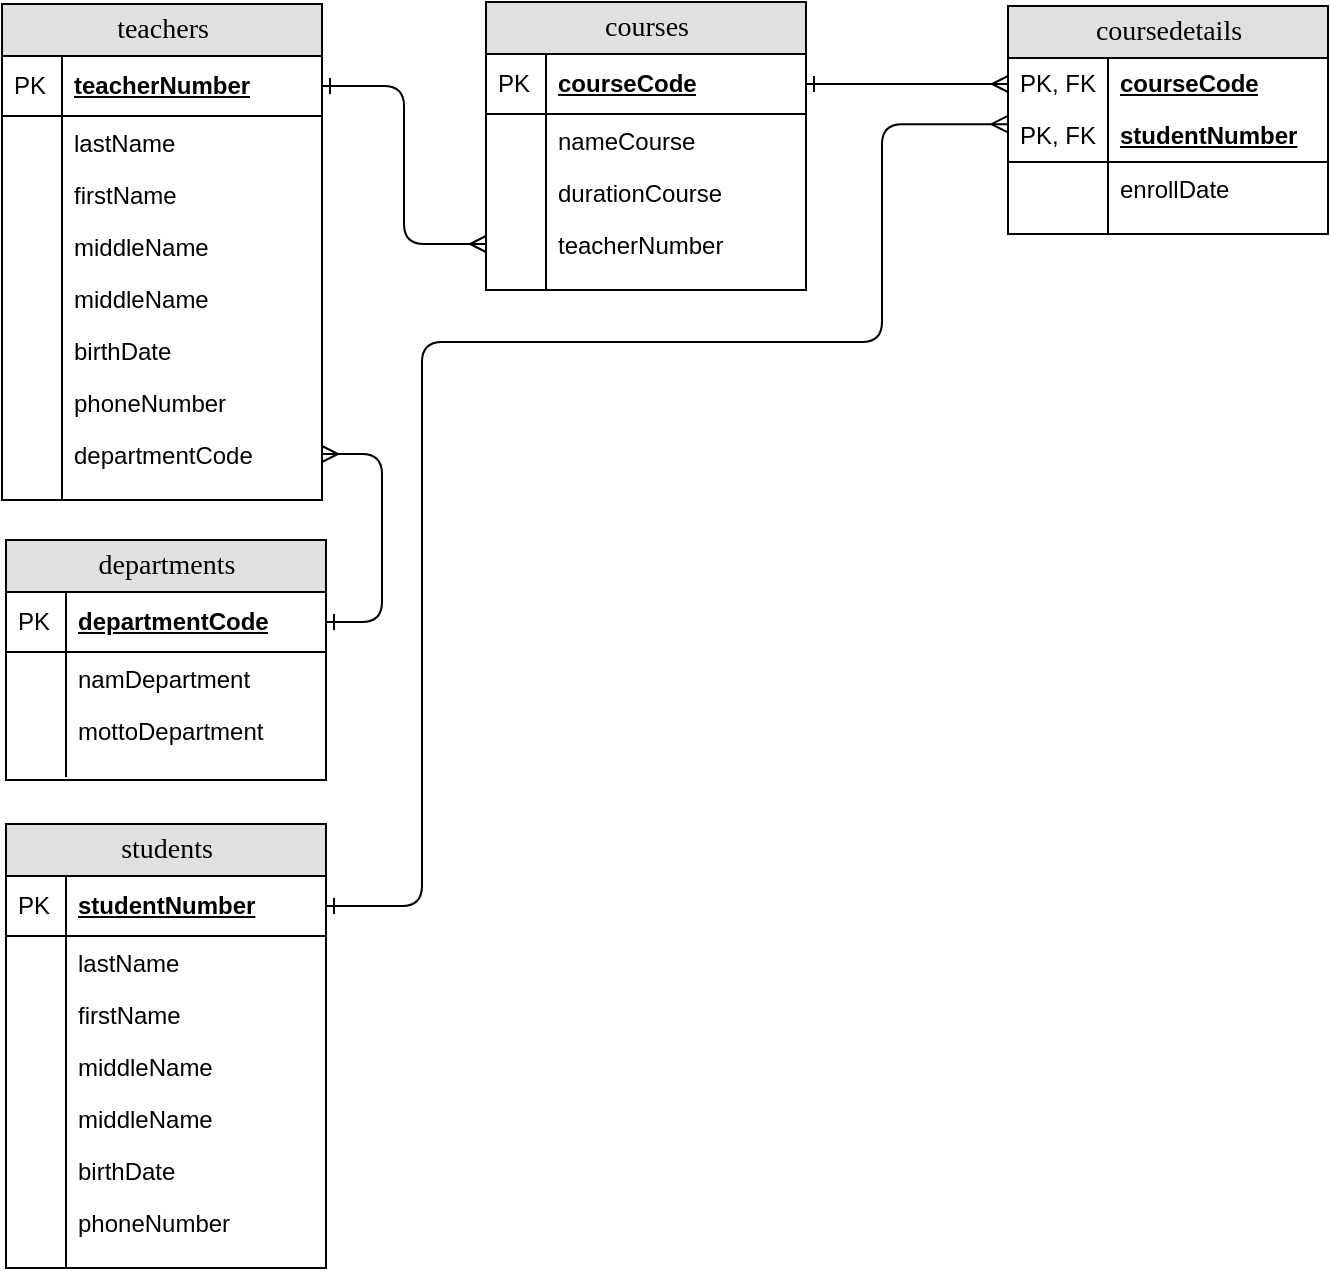 <mxfile version="22.1.4" type="github" pages="3">
  <diagram name="Page-1" id="e56a1550-8fbb-45ad-956c-1786394a9013">
    <mxGraphModel dx="1323" dy="733" grid="1" gridSize="10" guides="1" tooltips="1" connect="1" arrows="1" fold="1" page="1" pageScale="1" pageWidth="1100" pageHeight="850" background="none" math="0" shadow="0">
      <root>
        <mxCell id="0" />
        <mxCell id="1" parent="0" />
        <mxCell id="VHndZH-fkK7y-1ecdbKK-91" value="departments" style="swimlane;html=1;fontStyle=0;childLayout=stackLayout;horizontal=1;startSize=26;fillColor=#e0e0e0;horizontalStack=0;resizeParent=1;resizeLast=0;collapsible=1;marginBottom=0;swimlaneFillColor=#ffffff;align=center;rounded=0;shadow=0;comic=0;labelBackgroundColor=none;strokeWidth=1;fontFamily=Verdana;fontSize=14;swimlaneLine=1;" vertex="1" parent="1">
          <mxGeometry x="42" y="299" width="160" height="120" as="geometry" />
        </mxCell>
        <mxCell id="VHndZH-fkK7y-1ecdbKK-92" value="departmentCode" style="shape=partialRectangle;top=0;left=0;right=0;bottom=1;html=1;align=left;verticalAlign=middle;fillColor=none;spacingLeft=34;spacingRight=4;whiteSpace=wrap;overflow=hidden;rotatable=0;points=[[0,0.5],[1,0.5]];portConstraint=eastwest;dropTarget=0;fontStyle=5;" vertex="1" parent="VHndZH-fkK7y-1ecdbKK-91">
          <mxGeometry y="26" width="160" height="30" as="geometry" />
        </mxCell>
        <mxCell id="VHndZH-fkK7y-1ecdbKK-93" value="PK" style="shape=partialRectangle;top=0;left=0;bottom=0;html=1;fillColor=none;align=left;verticalAlign=middle;spacingLeft=4;spacingRight=4;whiteSpace=wrap;overflow=hidden;rotatable=0;points=[];portConstraint=eastwest;part=1;" vertex="1" connectable="0" parent="VHndZH-fkK7y-1ecdbKK-92">
          <mxGeometry width="30" height="30" as="geometry" />
        </mxCell>
        <mxCell id="VHndZH-fkK7y-1ecdbKK-94" value="namDepartment" style="shape=partialRectangle;top=0;left=0;right=0;bottom=0;html=1;align=left;verticalAlign=top;fillColor=none;spacingLeft=34;spacingRight=4;whiteSpace=wrap;overflow=hidden;rotatable=0;points=[[0,0.5],[1,0.5]];portConstraint=eastwest;dropTarget=0;" vertex="1" parent="VHndZH-fkK7y-1ecdbKK-91">
          <mxGeometry y="56" width="160" height="26" as="geometry" />
        </mxCell>
        <mxCell id="VHndZH-fkK7y-1ecdbKK-95" value="" style="shape=partialRectangle;top=0;left=0;bottom=0;html=1;fillColor=none;align=left;verticalAlign=top;spacingLeft=4;spacingRight=4;whiteSpace=wrap;overflow=hidden;rotatable=0;points=[];portConstraint=eastwest;part=1;" vertex="1" connectable="0" parent="VHndZH-fkK7y-1ecdbKK-94">
          <mxGeometry width="30" height="26" as="geometry" />
        </mxCell>
        <mxCell id="VHndZH-fkK7y-1ecdbKK-96" value="mottoDepartment" style="shape=partialRectangle;top=0;left=0;right=0;bottom=0;html=1;align=left;verticalAlign=top;fillColor=none;spacingLeft=34;spacingRight=4;whiteSpace=wrap;overflow=hidden;rotatable=0;points=[[0,0.5],[1,0.5]];portConstraint=eastwest;dropTarget=0;" vertex="1" parent="VHndZH-fkK7y-1ecdbKK-91">
          <mxGeometry y="82" width="160" height="26" as="geometry" />
        </mxCell>
        <mxCell id="VHndZH-fkK7y-1ecdbKK-97" value="" style="shape=partialRectangle;top=0;left=0;bottom=0;html=1;fillColor=none;align=left;verticalAlign=top;spacingLeft=4;spacingRight=4;whiteSpace=wrap;overflow=hidden;rotatable=0;points=[];portConstraint=eastwest;part=1;" vertex="1" connectable="0" parent="VHndZH-fkK7y-1ecdbKK-96">
          <mxGeometry width="30" height="26" as="geometry" />
        </mxCell>
        <mxCell id="VHndZH-fkK7y-1ecdbKK-98" value="" style="shape=partialRectangle;top=0;left=0;right=0;bottom=0;html=1;align=left;verticalAlign=top;fillColor=none;spacingLeft=34;spacingRight=4;whiteSpace=wrap;overflow=hidden;rotatable=0;points=[[0,0.5],[1,0.5]];portConstraint=eastwest;dropTarget=0;" vertex="1" parent="VHndZH-fkK7y-1ecdbKK-91">
          <mxGeometry y="108" width="160" height="10" as="geometry" />
        </mxCell>
        <mxCell id="VHndZH-fkK7y-1ecdbKK-99" value="" style="shape=partialRectangle;top=0;left=0;bottom=0;html=1;fillColor=none;align=left;verticalAlign=top;spacingLeft=4;spacingRight=4;whiteSpace=wrap;overflow=hidden;rotatable=0;points=[];portConstraint=eastwest;part=1;" vertex="1" connectable="0" parent="VHndZH-fkK7y-1ecdbKK-98">
          <mxGeometry width="30" height="10" as="geometry" />
        </mxCell>
        <mxCell id="VHndZH-fkK7y-1ecdbKK-100" value="teachers" style="swimlane;html=1;fontStyle=0;childLayout=stackLayout;horizontal=1;startSize=26;fillColor=#e0e0e0;horizontalStack=0;resizeParent=1;resizeLast=0;collapsible=1;marginBottom=0;swimlaneFillColor=#ffffff;align=center;rounded=0;shadow=0;comic=0;labelBackgroundColor=none;strokeWidth=1;fontFamily=Verdana;fontSize=14;swimlaneLine=1;" vertex="1" parent="1">
          <mxGeometry x="40" y="31" width="160" height="248" as="geometry" />
        </mxCell>
        <mxCell id="VHndZH-fkK7y-1ecdbKK-101" value="teacherNumber" style="shape=partialRectangle;top=0;left=0;right=0;bottom=1;html=1;align=left;verticalAlign=middle;fillColor=none;spacingLeft=34;spacingRight=4;whiteSpace=wrap;overflow=hidden;rotatable=0;points=[[0,0.5],[1,0.5]];portConstraint=eastwest;dropTarget=0;fontStyle=5;" vertex="1" parent="VHndZH-fkK7y-1ecdbKK-100">
          <mxGeometry y="26" width="160" height="30" as="geometry" />
        </mxCell>
        <mxCell id="VHndZH-fkK7y-1ecdbKK-102" value="PK" style="shape=partialRectangle;top=0;left=0;bottom=0;html=1;fillColor=none;align=left;verticalAlign=middle;spacingLeft=4;spacingRight=4;whiteSpace=wrap;overflow=hidden;rotatable=0;points=[];portConstraint=eastwest;part=1;" vertex="1" connectable="0" parent="VHndZH-fkK7y-1ecdbKK-101">
          <mxGeometry width="30" height="30" as="geometry" />
        </mxCell>
        <mxCell id="VHndZH-fkK7y-1ecdbKK-103" value="lastName" style="shape=partialRectangle;top=0;left=0;right=0;bottom=0;html=1;align=left;verticalAlign=top;fillColor=none;spacingLeft=34;spacingRight=4;whiteSpace=wrap;overflow=hidden;rotatable=0;points=[[0,0.5],[1,0.5]];portConstraint=eastwest;dropTarget=0;" vertex="1" parent="VHndZH-fkK7y-1ecdbKK-100">
          <mxGeometry y="56" width="160" height="26" as="geometry" />
        </mxCell>
        <mxCell id="VHndZH-fkK7y-1ecdbKK-104" value="" style="shape=partialRectangle;top=0;left=0;bottom=0;html=1;fillColor=none;align=left;verticalAlign=top;spacingLeft=4;spacingRight=4;whiteSpace=wrap;overflow=hidden;rotatable=0;points=[];portConstraint=eastwest;part=1;" vertex="1" connectable="0" parent="VHndZH-fkK7y-1ecdbKK-103">
          <mxGeometry width="30" height="26" as="geometry" />
        </mxCell>
        <mxCell id="VHndZH-fkK7y-1ecdbKK-105" value="firstName" style="shape=partialRectangle;top=0;left=0;right=0;bottom=0;html=1;align=left;verticalAlign=top;fillColor=none;spacingLeft=34;spacingRight=4;whiteSpace=wrap;overflow=hidden;rotatable=0;points=[[0,0.5],[1,0.5]];portConstraint=eastwest;dropTarget=0;" vertex="1" parent="VHndZH-fkK7y-1ecdbKK-100">
          <mxGeometry y="82" width="160" height="26" as="geometry" />
        </mxCell>
        <mxCell id="VHndZH-fkK7y-1ecdbKK-106" value="" style="shape=partialRectangle;top=0;left=0;bottom=0;html=1;fillColor=none;align=left;verticalAlign=top;spacingLeft=4;spacingRight=4;whiteSpace=wrap;overflow=hidden;rotatable=0;points=[];portConstraint=eastwest;part=1;" vertex="1" connectable="0" parent="VHndZH-fkK7y-1ecdbKK-105">
          <mxGeometry width="30" height="26" as="geometry" />
        </mxCell>
        <mxCell id="VHndZH-fkK7y-1ecdbKK-107" value="middleName" style="shape=partialRectangle;top=0;left=0;right=0;bottom=0;html=1;align=left;verticalAlign=top;fillColor=none;spacingLeft=34;spacingRight=4;whiteSpace=wrap;overflow=hidden;rotatable=0;points=[[0,0.5],[1,0.5]];portConstraint=eastwest;dropTarget=0;" vertex="1" parent="VHndZH-fkK7y-1ecdbKK-100">
          <mxGeometry y="108" width="160" height="26" as="geometry" />
        </mxCell>
        <mxCell id="VHndZH-fkK7y-1ecdbKK-108" value="" style="shape=partialRectangle;top=0;left=0;bottom=0;html=1;fillColor=none;align=left;verticalAlign=top;spacingLeft=4;spacingRight=4;whiteSpace=wrap;overflow=hidden;rotatable=0;points=[];portConstraint=eastwest;part=1;" vertex="1" connectable="0" parent="VHndZH-fkK7y-1ecdbKK-107">
          <mxGeometry width="30" height="26" as="geometry" />
        </mxCell>
        <mxCell id="VHndZH-fkK7y-1ecdbKK-109" value="middleName" style="shape=partialRectangle;top=0;left=0;right=0;bottom=0;html=1;align=left;verticalAlign=top;fillColor=none;spacingLeft=34;spacingRight=4;whiteSpace=wrap;overflow=hidden;rotatable=0;points=[[0,0.5],[1,0.5]];portConstraint=eastwest;dropTarget=0;" vertex="1" parent="VHndZH-fkK7y-1ecdbKK-100">
          <mxGeometry y="134" width="160" height="26" as="geometry" />
        </mxCell>
        <mxCell id="VHndZH-fkK7y-1ecdbKK-110" value="" style="shape=partialRectangle;top=0;left=0;bottom=0;html=1;fillColor=none;align=left;verticalAlign=top;spacingLeft=4;spacingRight=4;whiteSpace=wrap;overflow=hidden;rotatable=0;points=[];portConstraint=eastwest;part=1;" vertex="1" connectable="0" parent="VHndZH-fkK7y-1ecdbKK-109">
          <mxGeometry width="30" height="26" as="geometry" />
        </mxCell>
        <mxCell id="VHndZH-fkK7y-1ecdbKK-111" value="birthDate" style="shape=partialRectangle;top=0;left=0;right=0;bottom=0;html=1;align=left;verticalAlign=top;fillColor=none;spacingLeft=34;spacingRight=4;whiteSpace=wrap;overflow=hidden;rotatable=0;points=[[0,0.5],[1,0.5]];portConstraint=eastwest;dropTarget=0;" vertex="1" parent="VHndZH-fkK7y-1ecdbKK-100">
          <mxGeometry y="160" width="160" height="26" as="geometry" />
        </mxCell>
        <mxCell id="VHndZH-fkK7y-1ecdbKK-112" value="" style="shape=partialRectangle;top=0;left=0;bottom=0;html=1;fillColor=none;align=left;verticalAlign=top;spacingLeft=4;spacingRight=4;whiteSpace=wrap;overflow=hidden;rotatable=0;points=[];portConstraint=eastwest;part=1;" vertex="1" connectable="0" parent="VHndZH-fkK7y-1ecdbKK-111">
          <mxGeometry width="30" height="26" as="geometry" />
        </mxCell>
        <mxCell id="VHndZH-fkK7y-1ecdbKK-113" value="phoneNumber" style="shape=partialRectangle;top=0;left=0;right=0;bottom=0;html=1;align=left;verticalAlign=top;fillColor=none;spacingLeft=34;spacingRight=4;whiteSpace=wrap;overflow=hidden;rotatable=0;points=[[0,0.5],[1,0.5]];portConstraint=eastwest;dropTarget=0;" vertex="1" parent="VHndZH-fkK7y-1ecdbKK-100">
          <mxGeometry y="186" width="160" height="26" as="geometry" />
        </mxCell>
        <mxCell id="VHndZH-fkK7y-1ecdbKK-114" value="" style="shape=partialRectangle;top=0;left=0;bottom=0;html=1;fillColor=none;align=left;verticalAlign=top;spacingLeft=4;spacingRight=4;whiteSpace=wrap;overflow=hidden;rotatable=0;points=[];portConstraint=eastwest;part=1;" vertex="1" connectable="0" parent="VHndZH-fkK7y-1ecdbKK-113">
          <mxGeometry width="30" height="26" as="geometry" />
        </mxCell>
        <mxCell id="VHndZH-fkK7y-1ecdbKK-115" value="departmentCode" style="shape=partialRectangle;top=0;left=0;right=0;bottom=0;html=1;align=left;verticalAlign=top;fillColor=none;spacingLeft=34;spacingRight=4;whiteSpace=wrap;overflow=hidden;rotatable=0;points=[[0,0.5],[1,0.5]];portConstraint=eastwest;dropTarget=0;" vertex="1" parent="VHndZH-fkK7y-1ecdbKK-100">
          <mxGeometry y="212" width="160" height="26" as="geometry" />
        </mxCell>
        <mxCell id="VHndZH-fkK7y-1ecdbKK-116" value="" style="shape=partialRectangle;top=0;left=0;bottom=0;html=1;fillColor=none;align=left;verticalAlign=top;spacingLeft=4;spacingRight=4;whiteSpace=wrap;overflow=hidden;rotatable=0;points=[];portConstraint=eastwest;part=1;" vertex="1" connectable="0" parent="VHndZH-fkK7y-1ecdbKK-115">
          <mxGeometry width="30" height="26" as="geometry" />
        </mxCell>
        <mxCell id="VHndZH-fkK7y-1ecdbKK-117" value="" style="shape=partialRectangle;top=0;left=0;right=0;bottom=0;html=1;align=left;verticalAlign=top;fillColor=none;spacingLeft=34;spacingRight=4;whiteSpace=wrap;overflow=hidden;rotatable=0;points=[[0,0.5],[1,0.5]];portConstraint=eastwest;dropTarget=0;" vertex="1" parent="VHndZH-fkK7y-1ecdbKK-100">
          <mxGeometry y="238" width="160" height="10" as="geometry" />
        </mxCell>
        <mxCell id="VHndZH-fkK7y-1ecdbKK-118" value="" style="shape=partialRectangle;top=0;left=0;bottom=0;html=1;fillColor=none;align=left;verticalAlign=top;spacingLeft=4;spacingRight=4;whiteSpace=wrap;overflow=hidden;rotatable=0;points=[];portConstraint=eastwest;part=1;" vertex="1" connectable="0" parent="VHndZH-fkK7y-1ecdbKK-117">
          <mxGeometry width="30" height="10" as="geometry" />
        </mxCell>
        <mxCell id="VHndZH-fkK7y-1ecdbKK-119" value="students" style="swimlane;html=1;fontStyle=0;childLayout=stackLayout;horizontal=1;startSize=26;fillColor=#e0e0e0;horizontalStack=0;resizeParent=1;resizeLast=0;collapsible=1;marginBottom=0;swimlaneFillColor=#ffffff;align=center;rounded=0;shadow=0;comic=0;labelBackgroundColor=none;strokeWidth=1;fontFamily=Verdana;fontSize=14;swimlaneLine=1;" vertex="1" parent="1">
          <mxGeometry x="42" y="441" width="160" height="222" as="geometry" />
        </mxCell>
        <mxCell id="VHndZH-fkK7y-1ecdbKK-120" value="studentNumber" style="shape=partialRectangle;top=0;left=0;right=0;bottom=1;html=1;align=left;verticalAlign=middle;fillColor=none;spacingLeft=34;spacingRight=4;whiteSpace=wrap;overflow=hidden;rotatable=0;points=[[0,0.5],[1,0.5]];portConstraint=eastwest;dropTarget=0;fontStyle=5;" vertex="1" parent="VHndZH-fkK7y-1ecdbKK-119">
          <mxGeometry y="26" width="160" height="30" as="geometry" />
        </mxCell>
        <mxCell id="VHndZH-fkK7y-1ecdbKK-121" value="PK" style="shape=partialRectangle;top=0;left=0;bottom=0;html=1;fillColor=none;align=left;verticalAlign=middle;spacingLeft=4;spacingRight=4;whiteSpace=wrap;overflow=hidden;rotatable=0;points=[];portConstraint=eastwest;part=1;" vertex="1" connectable="0" parent="VHndZH-fkK7y-1ecdbKK-120">
          <mxGeometry width="30" height="30" as="geometry" />
        </mxCell>
        <mxCell id="VHndZH-fkK7y-1ecdbKK-122" value="lastName" style="shape=partialRectangle;top=0;left=0;right=0;bottom=0;html=1;align=left;verticalAlign=top;fillColor=none;spacingLeft=34;spacingRight=4;whiteSpace=wrap;overflow=hidden;rotatable=0;points=[[0,0.5],[1,0.5]];portConstraint=eastwest;dropTarget=0;" vertex="1" parent="VHndZH-fkK7y-1ecdbKK-119">
          <mxGeometry y="56" width="160" height="26" as="geometry" />
        </mxCell>
        <mxCell id="VHndZH-fkK7y-1ecdbKK-123" value="" style="shape=partialRectangle;top=0;left=0;bottom=0;html=1;fillColor=none;align=left;verticalAlign=top;spacingLeft=4;spacingRight=4;whiteSpace=wrap;overflow=hidden;rotatable=0;points=[];portConstraint=eastwest;part=1;" vertex="1" connectable="0" parent="VHndZH-fkK7y-1ecdbKK-122">
          <mxGeometry width="30" height="26" as="geometry" />
        </mxCell>
        <mxCell id="VHndZH-fkK7y-1ecdbKK-124" value="firstName" style="shape=partialRectangle;top=0;left=0;right=0;bottom=0;html=1;align=left;verticalAlign=top;fillColor=none;spacingLeft=34;spacingRight=4;whiteSpace=wrap;overflow=hidden;rotatable=0;points=[[0,0.5],[1,0.5]];portConstraint=eastwest;dropTarget=0;" vertex="1" parent="VHndZH-fkK7y-1ecdbKK-119">
          <mxGeometry y="82" width="160" height="26" as="geometry" />
        </mxCell>
        <mxCell id="VHndZH-fkK7y-1ecdbKK-125" value="" style="shape=partialRectangle;top=0;left=0;bottom=0;html=1;fillColor=none;align=left;verticalAlign=top;spacingLeft=4;spacingRight=4;whiteSpace=wrap;overflow=hidden;rotatable=0;points=[];portConstraint=eastwest;part=1;" vertex="1" connectable="0" parent="VHndZH-fkK7y-1ecdbKK-124">
          <mxGeometry width="30" height="26" as="geometry" />
        </mxCell>
        <mxCell id="VHndZH-fkK7y-1ecdbKK-126" value="middleName" style="shape=partialRectangle;top=0;left=0;right=0;bottom=0;html=1;align=left;verticalAlign=top;fillColor=none;spacingLeft=34;spacingRight=4;whiteSpace=wrap;overflow=hidden;rotatable=0;points=[[0,0.5],[1,0.5]];portConstraint=eastwest;dropTarget=0;" vertex="1" parent="VHndZH-fkK7y-1ecdbKK-119">
          <mxGeometry y="108" width="160" height="26" as="geometry" />
        </mxCell>
        <mxCell id="VHndZH-fkK7y-1ecdbKK-127" value="" style="shape=partialRectangle;top=0;left=0;bottom=0;html=1;fillColor=none;align=left;verticalAlign=top;spacingLeft=4;spacingRight=4;whiteSpace=wrap;overflow=hidden;rotatable=0;points=[];portConstraint=eastwest;part=1;" vertex="1" connectable="0" parent="VHndZH-fkK7y-1ecdbKK-126">
          <mxGeometry width="30" height="26" as="geometry" />
        </mxCell>
        <mxCell id="VHndZH-fkK7y-1ecdbKK-128" value="middleName" style="shape=partialRectangle;top=0;left=0;right=0;bottom=0;html=1;align=left;verticalAlign=top;fillColor=none;spacingLeft=34;spacingRight=4;whiteSpace=wrap;overflow=hidden;rotatable=0;points=[[0,0.5],[1,0.5]];portConstraint=eastwest;dropTarget=0;" vertex="1" parent="VHndZH-fkK7y-1ecdbKK-119">
          <mxGeometry y="134" width="160" height="26" as="geometry" />
        </mxCell>
        <mxCell id="VHndZH-fkK7y-1ecdbKK-129" value="" style="shape=partialRectangle;top=0;left=0;bottom=0;html=1;fillColor=none;align=left;verticalAlign=top;spacingLeft=4;spacingRight=4;whiteSpace=wrap;overflow=hidden;rotatable=0;points=[];portConstraint=eastwest;part=1;" vertex="1" connectable="0" parent="VHndZH-fkK7y-1ecdbKK-128">
          <mxGeometry width="30" height="26" as="geometry" />
        </mxCell>
        <mxCell id="VHndZH-fkK7y-1ecdbKK-130" value="birthDate" style="shape=partialRectangle;top=0;left=0;right=0;bottom=0;html=1;align=left;verticalAlign=top;fillColor=none;spacingLeft=34;spacingRight=4;whiteSpace=wrap;overflow=hidden;rotatable=0;points=[[0,0.5],[1,0.5]];portConstraint=eastwest;dropTarget=0;" vertex="1" parent="VHndZH-fkK7y-1ecdbKK-119">
          <mxGeometry y="160" width="160" height="26" as="geometry" />
        </mxCell>
        <mxCell id="VHndZH-fkK7y-1ecdbKK-131" value="" style="shape=partialRectangle;top=0;left=0;bottom=0;html=1;fillColor=none;align=left;verticalAlign=top;spacingLeft=4;spacingRight=4;whiteSpace=wrap;overflow=hidden;rotatable=0;points=[];portConstraint=eastwest;part=1;" vertex="1" connectable="0" parent="VHndZH-fkK7y-1ecdbKK-130">
          <mxGeometry width="30" height="26" as="geometry" />
        </mxCell>
        <mxCell id="VHndZH-fkK7y-1ecdbKK-132" value="phoneNumber" style="shape=partialRectangle;top=0;left=0;right=0;bottom=0;html=1;align=left;verticalAlign=top;fillColor=none;spacingLeft=34;spacingRight=4;whiteSpace=wrap;overflow=hidden;rotatable=0;points=[[0,0.5],[1,0.5]];portConstraint=eastwest;dropTarget=0;" vertex="1" parent="VHndZH-fkK7y-1ecdbKK-119">
          <mxGeometry y="186" width="160" height="26" as="geometry" />
        </mxCell>
        <mxCell id="VHndZH-fkK7y-1ecdbKK-133" value="" style="shape=partialRectangle;top=0;left=0;bottom=0;html=1;fillColor=none;align=left;verticalAlign=top;spacingLeft=4;spacingRight=4;whiteSpace=wrap;overflow=hidden;rotatable=0;points=[];portConstraint=eastwest;part=1;" vertex="1" connectable="0" parent="VHndZH-fkK7y-1ecdbKK-132">
          <mxGeometry width="30" height="26" as="geometry" />
        </mxCell>
        <mxCell id="VHndZH-fkK7y-1ecdbKK-134" value="" style="shape=partialRectangle;top=0;left=0;right=0;bottom=0;html=1;align=left;verticalAlign=top;fillColor=none;spacingLeft=34;spacingRight=4;whiteSpace=wrap;overflow=hidden;rotatable=0;points=[[0,0.5],[1,0.5]];portConstraint=eastwest;dropTarget=0;" vertex="1" parent="VHndZH-fkK7y-1ecdbKK-119">
          <mxGeometry y="212" width="160" height="10" as="geometry" />
        </mxCell>
        <mxCell id="VHndZH-fkK7y-1ecdbKK-135" value="" style="shape=partialRectangle;top=0;left=0;bottom=0;html=1;fillColor=none;align=left;verticalAlign=top;spacingLeft=4;spacingRight=4;whiteSpace=wrap;overflow=hidden;rotatable=0;points=[];portConstraint=eastwest;part=1;" vertex="1" connectable="0" parent="VHndZH-fkK7y-1ecdbKK-134">
          <mxGeometry width="30" height="10" as="geometry" />
        </mxCell>
        <mxCell id="VHndZH-fkK7y-1ecdbKK-136" value="courses" style="swimlane;html=1;fontStyle=0;childLayout=stackLayout;horizontal=1;startSize=26;fillColor=#e0e0e0;horizontalStack=0;resizeParent=1;resizeLast=0;collapsible=1;marginBottom=0;swimlaneFillColor=#ffffff;align=center;rounded=0;shadow=0;comic=0;labelBackgroundColor=none;strokeWidth=1;fontFamily=Verdana;fontSize=14;swimlaneLine=1;" vertex="1" parent="1">
          <mxGeometry x="282" y="30" width="160" height="144" as="geometry" />
        </mxCell>
        <mxCell id="VHndZH-fkK7y-1ecdbKK-137" value="courseCode" style="shape=partialRectangle;top=0;left=0;right=0;bottom=1;html=1;align=left;verticalAlign=middle;fillColor=none;spacingLeft=34;spacingRight=4;whiteSpace=wrap;overflow=hidden;rotatable=0;points=[[0,0.5],[1,0.5]];portConstraint=eastwest;dropTarget=0;fontStyle=5;" vertex="1" parent="VHndZH-fkK7y-1ecdbKK-136">
          <mxGeometry y="26" width="160" height="30" as="geometry" />
        </mxCell>
        <mxCell id="VHndZH-fkK7y-1ecdbKK-138" value="PK" style="shape=partialRectangle;top=0;left=0;bottom=0;html=1;fillColor=none;align=left;verticalAlign=middle;spacingLeft=4;spacingRight=4;whiteSpace=wrap;overflow=hidden;rotatable=0;points=[];portConstraint=eastwest;part=1;" vertex="1" connectable="0" parent="VHndZH-fkK7y-1ecdbKK-137">
          <mxGeometry width="30" height="30" as="geometry" />
        </mxCell>
        <mxCell id="VHndZH-fkK7y-1ecdbKK-139" value="nameCourse" style="shape=partialRectangle;top=0;left=0;right=0;bottom=0;html=1;align=left;verticalAlign=top;fillColor=none;spacingLeft=34;spacingRight=4;whiteSpace=wrap;overflow=hidden;rotatable=0;points=[[0,0.5],[1,0.5]];portConstraint=eastwest;dropTarget=0;" vertex="1" parent="VHndZH-fkK7y-1ecdbKK-136">
          <mxGeometry y="56" width="160" height="26" as="geometry" />
        </mxCell>
        <mxCell id="VHndZH-fkK7y-1ecdbKK-140" value="" style="shape=partialRectangle;top=0;left=0;bottom=0;html=1;fillColor=none;align=left;verticalAlign=top;spacingLeft=4;spacingRight=4;whiteSpace=wrap;overflow=hidden;rotatable=0;points=[];portConstraint=eastwest;part=1;" vertex="1" connectable="0" parent="VHndZH-fkK7y-1ecdbKK-139">
          <mxGeometry width="30" height="26" as="geometry" />
        </mxCell>
        <mxCell id="VHndZH-fkK7y-1ecdbKK-141" value="durationCourse" style="shape=partialRectangle;top=0;left=0;right=0;bottom=0;html=1;align=left;verticalAlign=top;fillColor=none;spacingLeft=34;spacingRight=4;whiteSpace=wrap;overflow=hidden;rotatable=0;points=[[0,0.5],[1,0.5]];portConstraint=eastwest;dropTarget=0;" vertex="1" parent="VHndZH-fkK7y-1ecdbKK-136">
          <mxGeometry y="82" width="160" height="26" as="geometry" />
        </mxCell>
        <mxCell id="VHndZH-fkK7y-1ecdbKK-142" value="" style="shape=partialRectangle;top=0;left=0;bottom=0;html=1;fillColor=none;align=left;verticalAlign=top;spacingLeft=4;spacingRight=4;whiteSpace=wrap;overflow=hidden;rotatable=0;points=[];portConstraint=eastwest;part=1;" vertex="1" connectable="0" parent="VHndZH-fkK7y-1ecdbKK-141">
          <mxGeometry width="30" height="26" as="geometry" />
        </mxCell>
        <mxCell id="VHndZH-fkK7y-1ecdbKK-143" value="teacherNumber" style="shape=partialRectangle;top=0;left=0;right=0;bottom=0;html=1;align=left;verticalAlign=top;fillColor=none;spacingLeft=34;spacingRight=4;whiteSpace=wrap;overflow=hidden;rotatable=0;points=[[0,0.5],[1,0.5]];portConstraint=eastwest;dropTarget=0;" vertex="1" parent="VHndZH-fkK7y-1ecdbKK-136">
          <mxGeometry y="108" width="160" height="26" as="geometry" />
        </mxCell>
        <mxCell id="VHndZH-fkK7y-1ecdbKK-144" value="" style="shape=partialRectangle;top=0;left=0;bottom=0;html=1;fillColor=none;align=left;verticalAlign=top;spacingLeft=4;spacingRight=4;whiteSpace=wrap;overflow=hidden;rotatable=0;points=[];portConstraint=eastwest;part=1;" vertex="1" connectable="0" parent="VHndZH-fkK7y-1ecdbKK-143">
          <mxGeometry width="30" height="26" as="geometry" />
        </mxCell>
        <mxCell id="VHndZH-fkK7y-1ecdbKK-145" value="" style="shape=partialRectangle;top=0;left=0;right=0;bottom=0;html=1;align=left;verticalAlign=top;fillColor=none;spacingLeft=34;spacingRight=4;whiteSpace=wrap;overflow=hidden;rotatable=0;points=[[0,0.5],[1,0.5]];portConstraint=eastwest;dropTarget=0;" vertex="1" parent="VHndZH-fkK7y-1ecdbKK-136">
          <mxGeometry y="134" width="160" height="10" as="geometry" />
        </mxCell>
        <mxCell id="VHndZH-fkK7y-1ecdbKK-146" value="" style="shape=partialRectangle;top=0;left=0;bottom=0;html=1;fillColor=none;align=left;verticalAlign=top;spacingLeft=4;spacingRight=4;whiteSpace=wrap;overflow=hidden;rotatable=0;points=[];portConstraint=eastwest;part=1;" vertex="1" connectable="0" parent="VHndZH-fkK7y-1ecdbKK-145">
          <mxGeometry width="30" height="10" as="geometry" />
        </mxCell>
        <mxCell id="VHndZH-fkK7y-1ecdbKK-147" value="coursedetails" style="swimlane;html=1;fontStyle=0;childLayout=stackLayout;horizontal=1;startSize=26;fillColor=#e0e0e0;horizontalStack=0;resizeParent=1;resizeLast=0;collapsible=1;marginBottom=0;swimlaneFillColor=#ffffff;align=center;rounded=0;shadow=0;comic=0;labelBackgroundColor=none;strokeWidth=1;fontFamily=Verdana;fontSize=14;swimlaneLine=1;" vertex="1" parent="1">
          <mxGeometry x="543" y="32" width="160" height="114" as="geometry" />
        </mxCell>
        <mxCell id="VHndZH-fkK7y-1ecdbKK-148" value="courseCode" style="shape=partialRectangle;top=0;left=0;right=0;bottom=1;html=1;align=left;verticalAlign=middle;fillColor=none;spacingLeft=54;spacingRight=4;whiteSpace=wrap;overflow=hidden;rotatable=0;points=[[0,0.5],[1,0.5]];portConstraint=eastwest;dropTarget=0;fontStyle=5;strokeColor=none;" vertex="1" parent="VHndZH-fkK7y-1ecdbKK-147">
          <mxGeometry y="26" width="160" height="26" as="geometry" />
        </mxCell>
        <mxCell id="VHndZH-fkK7y-1ecdbKK-149" value="PK, FK" style="shape=partialRectangle;top=0;left=0;bottom=0;html=1;fillColor=none;align=left;verticalAlign=middle;spacingLeft=4;spacingRight=4;whiteSpace=wrap;overflow=hidden;rotatable=0;points=[];portConstraint=eastwest;part=1;" vertex="1" connectable="0" parent="VHndZH-fkK7y-1ecdbKK-148">
          <mxGeometry width="50" height="26" as="geometry" />
        </mxCell>
        <mxCell id="VHndZH-fkK7y-1ecdbKK-150" value="studentNumber" style="shape=partialRectangle;top=0;left=0;right=0;bottom=1;html=1;align=left;verticalAlign=middle;fillColor=none;spacingLeft=54;spacingRight=4;whiteSpace=wrap;overflow=hidden;rotatable=0;points=[[0,0.5],[1,0.5]];portConstraint=eastwest;dropTarget=0;fontStyle=5;" vertex="1" parent="VHndZH-fkK7y-1ecdbKK-147">
          <mxGeometry y="52" width="160" height="26" as="geometry" />
        </mxCell>
        <mxCell id="VHndZH-fkK7y-1ecdbKK-151" value="PK, FK" style="shape=partialRectangle;top=0;left=0;bottom=0;html=1;fillColor=none;align=left;verticalAlign=middle;spacingLeft=4;spacingRight=4;whiteSpace=wrap;overflow=hidden;rotatable=0;points=[];portConstraint=eastwest;part=1;" vertex="1" connectable="0" parent="VHndZH-fkK7y-1ecdbKK-150">
          <mxGeometry width="50" height="26" as="geometry" />
        </mxCell>
        <mxCell id="VHndZH-fkK7y-1ecdbKK-152" value="enrollDate" style="shape=partialRectangle;top=0;left=0;right=0;bottom=0;html=1;align=left;verticalAlign=top;fillColor=none;spacingLeft=54;spacingRight=4;whiteSpace=wrap;overflow=hidden;rotatable=0;points=[[0,0.5],[1,0.5]];portConstraint=eastwest;dropTarget=0;" vertex="1" parent="VHndZH-fkK7y-1ecdbKK-147">
          <mxGeometry y="78" width="160" height="26" as="geometry" />
        </mxCell>
        <mxCell id="VHndZH-fkK7y-1ecdbKK-153" value="" style="shape=partialRectangle;top=0;left=0;bottom=0;html=1;fillColor=none;align=left;verticalAlign=top;spacingLeft=4;spacingRight=4;whiteSpace=wrap;overflow=hidden;rotatable=0;points=[];portConstraint=eastwest;part=1;" vertex="1" connectable="0" parent="VHndZH-fkK7y-1ecdbKK-152">
          <mxGeometry width="50" height="26" as="geometry" />
        </mxCell>
        <mxCell id="VHndZH-fkK7y-1ecdbKK-154" value="" style="shape=partialRectangle;top=0;left=0;right=0;bottom=0;html=1;align=left;verticalAlign=top;fillColor=none;spacingLeft=34;spacingRight=4;whiteSpace=wrap;overflow=hidden;rotatable=0;points=[[0,0.5],[1,0.5]];portConstraint=eastwest;dropTarget=0;" vertex="1" parent="VHndZH-fkK7y-1ecdbKK-147">
          <mxGeometry y="104" width="160" height="10" as="geometry" />
        </mxCell>
        <mxCell id="VHndZH-fkK7y-1ecdbKK-155" value="" style="shape=partialRectangle;top=0;left=0;bottom=0;html=1;fillColor=none;align=left;verticalAlign=top;spacingLeft=4;spacingRight=4;whiteSpace=wrap;overflow=hidden;rotatable=0;points=[];portConstraint=eastwest;part=1;" vertex="1" connectable="0" parent="VHndZH-fkK7y-1ecdbKK-154">
          <mxGeometry width="50" height="10" as="geometry" />
        </mxCell>
        <mxCell id="VHndZH-fkK7y-1ecdbKK-156" value="" style="edgeStyle=orthogonalEdgeStyle;html=1;endArrow=ERmany;startArrow=ERone;labelBackgroundColor=none;fontFamily=Verdana;fontSize=14;exitX=1;exitY=0.5;exitDx=0;exitDy=0;entryX=0;entryY=0.5;entryDx=0;entryDy=0;startFill=0;endFill=0;" edge="1" parent="1" source="VHndZH-fkK7y-1ecdbKK-137" target="VHndZH-fkK7y-1ecdbKK-148">
          <mxGeometry width="100" height="100" relative="1" as="geometry">
            <mxPoint x="412" y="57" as="sourcePoint" />
            <mxPoint x="542" y="60" as="targetPoint" />
            <Array as="points">
              <mxPoint x="512" y="71" />
              <mxPoint x="512" y="71" />
            </Array>
          </mxGeometry>
        </mxCell>
        <mxCell id="VHndZH-fkK7y-1ecdbKK-157" value="" style="edgeStyle=orthogonalEdgeStyle;html=1;endArrow=ERmany;startArrow=ERone;labelBackgroundColor=none;fontFamily=Verdana;fontSize=14;exitX=1;exitY=0.5;exitDx=0;exitDy=0;entryX=-0.002;entryY=0.272;entryDx=0;entryDy=0;entryPerimeter=0;startFill=0;endFill=0;" edge="1" parent="1" source="VHndZH-fkK7y-1ecdbKK-120" target="VHndZH-fkK7y-1ecdbKK-150">
          <mxGeometry width="100" height="100" relative="1" as="geometry">
            <mxPoint x="202" y="530" as="sourcePoint" />
            <mxPoint x="552" y="90" as="targetPoint" />
            <Array as="points">
              <mxPoint x="250" y="482" />
              <mxPoint x="250" y="200" />
              <mxPoint x="480" y="200" />
              <mxPoint x="480" y="91" />
            </Array>
          </mxGeometry>
        </mxCell>
        <mxCell id="VHndZH-fkK7y-1ecdbKK-179" value="" style="fontSize=12;html=1;endArrow=ERmany;rounded=1;exitX=1;exitY=0.5;exitDx=0;exitDy=0;entryX=0;entryY=0.5;entryDx=0;entryDy=0;elbow=vertical;edgeStyle=orthogonalEdgeStyle;startArrow=ERone;startFill=0;" edge="1" parent="1" source="VHndZH-fkK7y-1ecdbKK-101" target="VHndZH-fkK7y-1ecdbKK-143">
          <mxGeometry width="100" height="100" relative="1" as="geometry">
            <mxPoint x="260" y="220" as="sourcePoint" />
            <mxPoint x="360" y="120" as="targetPoint" />
          </mxGeometry>
        </mxCell>
        <mxCell id="VHndZH-fkK7y-1ecdbKK-180" value="" style="edgeStyle=orthogonalEdgeStyle;fontSize=12;html=1;endArrow=ERmany;rounded=1;elbow=vertical;exitX=1;exitY=0.5;exitDx=0;exitDy=0;entryX=1;entryY=0.5;entryDx=0;entryDy=0;startArrow=ERone;startFill=0;" edge="1" parent="1" source="VHndZH-fkK7y-1ecdbKK-92" target="VHndZH-fkK7y-1ecdbKK-115">
          <mxGeometry width="100" height="100" relative="1" as="geometry">
            <mxPoint x="200" y="330" as="sourcePoint" />
            <mxPoint x="300" y="230" as="targetPoint" />
            <Array as="points">
              <mxPoint x="230" y="340" />
              <mxPoint x="230" y="256" />
            </Array>
          </mxGeometry>
        </mxCell>
      </root>
    </mxGraphModel>
  </diagram>
  <diagram id="QpzBcUDNCE53p25MyBXV" name="Страница — 2">
    <mxGraphModel dx="1323" dy="733" grid="1" gridSize="10" guides="1" tooltips="1" connect="1" arrows="1" fold="1" page="1" pageScale="1" pageWidth="827" pageHeight="1169" math="0" shadow="0">
      <root>
        <mxCell id="0" />
        <mxCell id="1" parent="0" />
        <mxCell id="-SSQX3hUgDUjpOD259lA-2" value="departments" style="swimlane;html=1;fontStyle=0;childLayout=stackLayout;horizontal=1;startSize=26;fillColor=#e0e0e0;horizontalStack=0;resizeParent=1;resizeLast=0;collapsible=1;marginBottom=0;swimlaneFillColor=#ffffff;align=center;rounded=0;shadow=0;comic=0;labelBackgroundColor=none;strokeWidth=1;fontFamily=Verdana;fontSize=14;swimlaneLine=1;" vertex="1" parent="1">
          <mxGeometry x="32" y="289" width="160" height="120" as="geometry" />
        </mxCell>
        <mxCell id="-SSQX3hUgDUjpOD259lA-3" value="departmentCode" style="shape=partialRectangle;top=0;left=0;right=0;bottom=1;html=1;align=left;verticalAlign=middle;fillColor=none;spacingLeft=34;spacingRight=4;whiteSpace=wrap;overflow=hidden;rotatable=0;points=[[0,0.5],[1,0.5]];portConstraint=eastwest;dropTarget=0;fontStyle=5;" vertex="1" parent="-SSQX3hUgDUjpOD259lA-2">
          <mxGeometry y="26" width="160" height="30" as="geometry" />
        </mxCell>
        <mxCell id="-SSQX3hUgDUjpOD259lA-4" value="PK" style="shape=partialRectangle;top=0;left=0;bottom=0;html=1;fillColor=none;align=left;verticalAlign=middle;spacingLeft=4;spacingRight=4;whiteSpace=wrap;overflow=hidden;rotatable=0;points=[];portConstraint=eastwest;part=1;" vertex="1" connectable="0" parent="-SSQX3hUgDUjpOD259lA-3">
          <mxGeometry width="30" height="30" as="geometry" />
        </mxCell>
        <mxCell id="-SSQX3hUgDUjpOD259lA-5" value="namDepartment" style="shape=partialRectangle;top=0;left=0;right=0;bottom=0;html=1;align=left;verticalAlign=top;fillColor=none;spacingLeft=34;spacingRight=4;whiteSpace=wrap;overflow=hidden;rotatable=0;points=[[0,0.5],[1,0.5]];portConstraint=eastwest;dropTarget=0;" vertex="1" parent="-SSQX3hUgDUjpOD259lA-2">
          <mxGeometry y="56" width="160" height="26" as="geometry" />
        </mxCell>
        <mxCell id="-SSQX3hUgDUjpOD259lA-6" value="" style="shape=partialRectangle;top=0;left=0;bottom=0;html=1;fillColor=none;align=left;verticalAlign=top;spacingLeft=4;spacingRight=4;whiteSpace=wrap;overflow=hidden;rotatable=0;points=[];portConstraint=eastwest;part=1;" vertex="1" connectable="0" parent="-SSQX3hUgDUjpOD259lA-5">
          <mxGeometry width="30" height="26" as="geometry" />
        </mxCell>
        <mxCell id="-SSQX3hUgDUjpOD259lA-7" value="mottoDepartment" style="shape=partialRectangle;top=0;left=0;right=0;bottom=0;html=1;align=left;verticalAlign=top;fillColor=none;spacingLeft=34;spacingRight=4;whiteSpace=wrap;overflow=hidden;rotatable=0;points=[[0,0.5],[1,0.5]];portConstraint=eastwest;dropTarget=0;" vertex="1" parent="-SSQX3hUgDUjpOD259lA-2">
          <mxGeometry y="82" width="160" height="26" as="geometry" />
        </mxCell>
        <mxCell id="-SSQX3hUgDUjpOD259lA-8" value="" style="shape=partialRectangle;top=0;left=0;bottom=0;html=1;fillColor=none;align=left;verticalAlign=top;spacingLeft=4;spacingRight=4;whiteSpace=wrap;overflow=hidden;rotatable=0;points=[];portConstraint=eastwest;part=1;" vertex="1" connectable="0" parent="-SSQX3hUgDUjpOD259lA-7">
          <mxGeometry width="30" height="26" as="geometry" />
        </mxCell>
        <mxCell id="-SSQX3hUgDUjpOD259lA-9" value="" style="shape=partialRectangle;top=0;left=0;right=0;bottom=0;html=1;align=left;verticalAlign=top;fillColor=none;spacingLeft=34;spacingRight=4;whiteSpace=wrap;overflow=hidden;rotatable=0;points=[[0,0.5],[1,0.5]];portConstraint=eastwest;dropTarget=0;" vertex="1" parent="-SSQX3hUgDUjpOD259lA-2">
          <mxGeometry y="108" width="160" height="10" as="geometry" />
        </mxCell>
        <mxCell id="-SSQX3hUgDUjpOD259lA-10" value="" style="shape=partialRectangle;top=0;left=0;bottom=0;html=1;fillColor=none;align=left;verticalAlign=top;spacingLeft=4;spacingRight=4;whiteSpace=wrap;overflow=hidden;rotatable=0;points=[];portConstraint=eastwest;part=1;" vertex="1" connectable="0" parent="-SSQX3hUgDUjpOD259lA-9">
          <mxGeometry width="30" height="10" as="geometry" />
        </mxCell>
        <mxCell id="-SSQX3hUgDUjpOD259lA-11" value="teachers" style="swimlane;html=1;fontStyle=0;childLayout=stackLayout;horizontal=1;startSize=26;fillColor=#e0e0e0;horizontalStack=0;resizeParent=1;resizeLast=0;collapsible=1;marginBottom=0;swimlaneFillColor=#ffffff;align=center;rounded=0;shadow=0;comic=0;labelBackgroundColor=none;strokeWidth=1;fontFamily=Verdana;fontSize=14;swimlaneLine=1;" vertex="1" parent="1">
          <mxGeometry x="30" y="21" width="160" height="248" as="geometry" />
        </mxCell>
        <mxCell id="-SSQX3hUgDUjpOD259lA-12" value="teacherNumber" style="shape=partialRectangle;top=0;left=0;right=0;bottom=1;html=1;align=left;verticalAlign=middle;fillColor=none;spacingLeft=34;spacingRight=4;whiteSpace=wrap;overflow=hidden;rotatable=0;points=[[0,0.5],[1,0.5]];portConstraint=eastwest;dropTarget=0;fontStyle=5;" vertex="1" parent="-SSQX3hUgDUjpOD259lA-11">
          <mxGeometry y="26" width="160" height="30" as="geometry" />
        </mxCell>
        <mxCell id="-SSQX3hUgDUjpOD259lA-13" value="PK" style="shape=partialRectangle;top=0;left=0;bottom=0;html=1;fillColor=none;align=left;verticalAlign=middle;spacingLeft=4;spacingRight=4;whiteSpace=wrap;overflow=hidden;rotatable=0;points=[];portConstraint=eastwest;part=1;" vertex="1" connectable="0" parent="-SSQX3hUgDUjpOD259lA-12">
          <mxGeometry width="30" height="30" as="geometry" />
        </mxCell>
        <mxCell id="-SSQX3hUgDUjpOD259lA-14" value="lastName" style="shape=partialRectangle;top=0;left=0;right=0;bottom=0;html=1;align=left;verticalAlign=top;fillColor=none;spacingLeft=34;spacingRight=4;whiteSpace=wrap;overflow=hidden;rotatable=0;points=[[0,0.5],[1,0.5]];portConstraint=eastwest;dropTarget=0;" vertex="1" parent="-SSQX3hUgDUjpOD259lA-11">
          <mxGeometry y="56" width="160" height="26" as="geometry" />
        </mxCell>
        <mxCell id="-SSQX3hUgDUjpOD259lA-15" value="" style="shape=partialRectangle;top=0;left=0;bottom=0;html=1;fillColor=none;align=left;verticalAlign=top;spacingLeft=4;spacingRight=4;whiteSpace=wrap;overflow=hidden;rotatable=0;points=[];portConstraint=eastwest;part=1;" vertex="1" connectable="0" parent="-SSQX3hUgDUjpOD259lA-14">
          <mxGeometry width="30" height="26" as="geometry" />
        </mxCell>
        <mxCell id="-SSQX3hUgDUjpOD259lA-16" value="firstName" style="shape=partialRectangle;top=0;left=0;right=0;bottom=0;html=1;align=left;verticalAlign=top;fillColor=none;spacingLeft=34;spacingRight=4;whiteSpace=wrap;overflow=hidden;rotatable=0;points=[[0,0.5],[1,0.5]];portConstraint=eastwest;dropTarget=0;" vertex="1" parent="-SSQX3hUgDUjpOD259lA-11">
          <mxGeometry y="82" width="160" height="26" as="geometry" />
        </mxCell>
        <mxCell id="-SSQX3hUgDUjpOD259lA-17" value="" style="shape=partialRectangle;top=0;left=0;bottom=0;html=1;fillColor=none;align=left;verticalAlign=top;spacingLeft=4;spacingRight=4;whiteSpace=wrap;overflow=hidden;rotatable=0;points=[];portConstraint=eastwest;part=1;" vertex="1" connectable="0" parent="-SSQX3hUgDUjpOD259lA-16">
          <mxGeometry width="30" height="26" as="geometry" />
        </mxCell>
        <mxCell id="-SSQX3hUgDUjpOD259lA-18" value="middleName" style="shape=partialRectangle;top=0;left=0;right=0;bottom=0;html=1;align=left;verticalAlign=top;fillColor=none;spacingLeft=34;spacingRight=4;whiteSpace=wrap;overflow=hidden;rotatable=0;points=[[0,0.5],[1,0.5]];portConstraint=eastwest;dropTarget=0;" vertex="1" parent="-SSQX3hUgDUjpOD259lA-11">
          <mxGeometry y="108" width="160" height="26" as="geometry" />
        </mxCell>
        <mxCell id="-SSQX3hUgDUjpOD259lA-19" value="" style="shape=partialRectangle;top=0;left=0;bottom=0;html=1;fillColor=none;align=left;verticalAlign=top;spacingLeft=4;spacingRight=4;whiteSpace=wrap;overflow=hidden;rotatable=0;points=[];portConstraint=eastwest;part=1;" vertex="1" connectable="0" parent="-SSQX3hUgDUjpOD259lA-18">
          <mxGeometry width="30" height="26" as="geometry" />
        </mxCell>
        <mxCell id="-SSQX3hUgDUjpOD259lA-20" value="middleName" style="shape=partialRectangle;top=0;left=0;right=0;bottom=0;html=1;align=left;verticalAlign=top;fillColor=none;spacingLeft=34;spacingRight=4;whiteSpace=wrap;overflow=hidden;rotatable=0;points=[[0,0.5],[1,0.5]];portConstraint=eastwest;dropTarget=0;" vertex="1" parent="-SSQX3hUgDUjpOD259lA-11">
          <mxGeometry y="134" width="160" height="26" as="geometry" />
        </mxCell>
        <mxCell id="-SSQX3hUgDUjpOD259lA-21" value="" style="shape=partialRectangle;top=0;left=0;bottom=0;html=1;fillColor=none;align=left;verticalAlign=top;spacingLeft=4;spacingRight=4;whiteSpace=wrap;overflow=hidden;rotatable=0;points=[];portConstraint=eastwest;part=1;" vertex="1" connectable="0" parent="-SSQX3hUgDUjpOD259lA-20">
          <mxGeometry width="30" height="26" as="geometry" />
        </mxCell>
        <mxCell id="-SSQX3hUgDUjpOD259lA-22" value="birthDate" style="shape=partialRectangle;top=0;left=0;right=0;bottom=0;html=1;align=left;verticalAlign=top;fillColor=none;spacingLeft=34;spacingRight=4;whiteSpace=wrap;overflow=hidden;rotatable=0;points=[[0,0.5],[1,0.5]];portConstraint=eastwest;dropTarget=0;" vertex="1" parent="-SSQX3hUgDUjpOD259lA-11">
          <mxGeometry y="160" width="160" height="26" as="geometry" />
        </mxCell>
        <mxCell id="-SSQX3hUgDUjpOD259lA-23" value="" style="shape=partialRectangle;top=0;left=0;bottom=0;html=1;fillColor=none;align=left;verticalAlign=top;spacingLeft=4;spacingRight=4;whiteSpace=wrap;overflow=hidden;rotatable=0;points=[];portConstraint=eastwest;part=1;" vertex="1" connectable="0" parent="-SSQX3hUgDUjpOD259lA-22">
          <mxGeometry width="30" height="26" as="geometry" />
        </mxCell>
        <mxCell id="-SSQX3hUgDUjpOD259lA-24" value="phoneNumber" style="shape=partialRectangle;top=0;left=0;right=0;bottom=0;html=1;align=left;verticalAlign=top;fillColor=none;spacingLeft=34;spacingRight=4;whiteSpace=wrap;overflow=hidden;rotatable=0;points=[[0,0.5],[1,0.5]];portConstraint=eastwest;dropTarget=0;" vertex="1" parent="-SSQX3hUgDUjpOD259lA-11">
          <mxGeometry y="186" width="160" height="26" as="geometry" />
        </mxCell>
        <mxCell id="-SSQX3hUgDUjpOD259lA-25" value="" style="shape=partialRectangle;top=0;left=0;bottom=0;html=1;fillColor=none;align=left;verticalAlign=top;spacingLeft=4;spacingRight=4;whiteSpace=wrap;overflow=hidden;rotatable=0;points=[];portConstraint=eastwest;part=1;" vertex="1" connectable="0" parent="-SSQX3hUgDUjpOD259lA-24">
          <mxGeometry width="30" height="26" as="geometry" />
        </mxCell>
        <mxCell id="-SSQX3hUgDUjpOD259lA-26" value="departmentCode" style="shape=partialRectangle;top=0;left=0;right=0;bottom=0;html=1;align=left;verticalAlign=top;fillColor=none;spacingLeft=34;spacingRight=4;whiteSpace=wrap;overflow=hidden;rotatable=0;points=[[0,0.5],[1,0.5]];portConstraint=eastwest;dropTarget=0;" vertex="1" parent="-SSQX3hUgDUjpOD259lA-11">
          <mxGeometry y="212" width="160" height="26" as="geometry" />
        </mxCell>
        <mxCell id="-SSQX3hUgDUjpOD259lA-27" value="" style="shape=partialRectangle;top=0;left=0;bottom=0;html=1;fillColor=none;align=left;verticalAlign=top;spacingLeft=4;spacingRight=4;whiteSpace=wrap;overflow=hidden;rotatable=0;points=[];portConstraint=eastwest;part=1;" vertex="1" connectable="0" parent="-SSQX3hUgDUjpOD259lA-26">
          <mxGeometry width="30" height="26" as="geometry" />
        </mxCell>
        <mxCell id="-SSQX3hUgDUjpOD259lA-28" value="" style="shape=partialRectangle;top=0;left=0;right=0;bottom=0;html=1;align=left;verticalAlign=top;fillColor=none;spacingLeft=34;spacingRight=4;whiteSpace=wrap;overflow=hidden;rotatable=0;points=[[0,0.5],[1,0.5]];portConstraint=eastwest;dropTarget=0;" vertex="1" parent="-SSQX3hUgDUjpOD259lA-11">
          <mxGeometry y="238" width="160" height="10" as="geometry" />
        </mxCell>
        <mxCell id="-SSQX3hUgDUjpOD259lA-29" value="" style="shape=partialRectangle;top=0;left=0;bottom=0;html=1;fillColor=none;align=left;verticalAlign=top;spacingLeft=4;spacingRight=4;whiteSpace=wrap;overflow=hidden;rotatable=0;points=[];portConstraint=eastwest;part=1;" vertex="1" connectable="0" parent="-SSQX3hUgDUjpOD259lA-28">
          <mxGeometry width="30" height="10" as="geometry" />
        </mxCell>
        <mxCell id="-SSQX3hUgDUjpOD259lA-30" value="students" style="swimlane;html=1;fontStyle=0;childLayout=stackLayout;horizontal=1;startSize=26;fillColor=#e0e0e0;horizontalStack=0;resizeParent=1;resizeLast=0;collapsible=1;marginBottom=0;swimlaneFillColor=#ffffff;align=center;rounded=0;shadow=0;comic=0;labelBackgroundColor=none;strokeWidth=1;fontFamily=Verdana;fontSize=14;swimlaneLine=1;" vertex="1" parent="1">
          <mxGeometry x="32" y="431" width="160" height="222" as="geometry" />
        </mxCell>
        <mxCell id="-SSQX3hUgDUjpOD259lA-31" value="studentNumber" style="shape=partialRectangle;top=0;left=0;right=0;bottom=1;html=1;align=left;verticalAlign=middle;fillColor=none;spacingLeft=34;spacingRight=4;whiteSpace=wrap;overflow=hidden;rotatable=0;points=[[0,0.5],[1,0.5]];portConstraint=eastwest;dropTarget=0;fontStyle=5;" vertex="1" parent="-SSQX3hUgDUjpOD259lA-30">
          <mxGeometry y="26" width="160" height="30" as="geometry" />
        </mxCell>
        <mxCell id="-SSQX3hUgDUjpOD259lA-32" value="PK" style="shape=partialRectangle;top=0;left=0;bottom=0;html=1;fillColor=none;align=left;verticalAlign=middle;spacingLeft=4;spacingRight=4;whiteSpace=wrap;overflow=hidden;rotatable=0;points=[];portConstraint=eastwest;part=1;" vertex="1" connectable="0" parent="-SSQX3hUgDUjpOD259lA-31">
          <mxGeometry width="30" height="30" as="geometry" />
        </mxCell>
        <mxCell id="-SSQX3hUgDUjpOD259lA-33" value="lastName" style="shape=partialRectangle;top=0;left=0;right=0;bottom=0;html=1;align=left;verticalAlign=top;fillColor=none;spacingLeft=34;spacingRight=4;whiteSpace=wrap;overflow=hidden;rotatable=0;points=[[0,0.5],[1,0.5]];portConstraint=eastwest;dropTarget=0;" vertex="1" parent="-SSQX3hUgDUjpOD259lA-30">
          <mxGeometry y="56" width="160" height="26" as="geometry" />
        </mxCell>
        <mxCell id="-SSQX3hUgDUjpOD259lA-34" value="" style="shape=partialRectangle;top=0;left=0;bottom=0;html=1;fillColor=none;align=left;verticalAlign=top;spacingLeft=4;spacingRight=4;whiteSpace=wrap;overflow=hidden;rotatable=0;points=[];portConstraint=eastwest;part=1;" vertex="1" connectable="0" parent="-SSQX3hUgDUjpOD259lA-33">
          <mxGeometry width="30" height="26" as="geometry" />
        </mxCell>
        <mxCell id="-SSQX3hUgDUjpOD259lA-35" value="firstName" style="shape=partialRectangle;top=0;left=0;right=0;bottom=0;html=1;align=left;verticalAlign=top;fillColor=none;spacingLeft=34;spacingRight=4;whiteSpace=wrap;overflow=hidden;rotatable=0;points=[[0,0.5],[1,0.5]];portConstraint=eastwest;dropTarget=0;" vertex="1" parent="-SSQX3hUgDUjpOD259lA-30">
          <mxGeometry y="82" width="160" height="26" as="geometry" />
        </mxCell>
        <mxCell id="-SSQX3hUgDUjpOD259lA-36" value="" style="shape=partialRectangle;top=0;left=0;bottom=0;html=1;fillColor=none;align=left;verticalAlign=top;spacingLeft=4;spacingRight=4;whiteSpace=wrap;overflow=hidden;rotatable=0;points=[];portConstraint=eastwest;part=1;" vertex="1" connectable="0" parent="-SSQX3hUgDUjpOD259lA-35">
          <mxGeometry width="30" height="26" as="geometry" />
        </mxCell>
        <mxCell id="-SSQX3hUgDUjpOD259lA-37" value="middleName" style="shape=partialRectangle;top=0;left=0;right=0;bottom=0;html=1;align=left;verticalAlign=top;fillColor=none;spacingLeft=34;spacingRight=4;whiteSpace=wrap;overflow=hidden;rotatable=0;points=[[0,0.5],[1,0.5]];portConstraint=eastwest;dropTarget=0;" vertex="1" parent="-SSQX3hUgDUjpOD259lA-30">
          <mxGeometry y="108" width="160" height="26" as="geometry" />
        </mxCell>
        <mxCell id="-SSQX3hUgDUjpOD259lA-38" value="" style="shape=partialRectangle;top=0;left=0;bottom=0;html=1;fillColor=none;align=left;verticalAlign=top;spacingLeft=4;spacingRight=4;whiteSpace=wrap;overflow=hidden;rotatable=0;points=[];portConstraint=eastwest;part=1;" vertex="1" connectable="0" parent="-SSQX3hUgDUjpOD259lA-37">
          <mxGeometry width="30" height="26" as="geometry" />
        </mxCell>
        <mxCell id="-SSQX3hUgDUjpOD259lA-39" value="middleName" style="shape=partialRectangle;top=0;left=0;right=0;bottom=0;html=1;align=left;verticalAlign=top;fillColor=none;spacingLeft=34;spacingRight=4;whiteSpace=wrap;overflow=hidden;rotatable=0;points=[[0,0.5],[1,0.5]];portConstraint=eastwest;dropTarget=0;" vertex="1" parent="-SSQX3hUgDUjpOD259lA-30">
          <mxGeometry y="134" width="160" height="26" as="geometry" />
        </mxCell>
        <mxCell id="-SSQX3hUgDUjpOD259lA-40" value="" style="shape=partialRectangle;top=0;left=0;bottom=0;html=1;fillColor=none;align=left;verticalAlign=top;spacingLeft=4;spacingRight=4;whiteSpace=wrap;overflow=hidden;rotatable=0;points=[];portConstraint=eastwest;part=1;" vertex="1" connectable="0" parent="-SSQX3hUgDUjpOD259lA-39">
          <mxGeometry width="30" height="26" as="geometry" />
        </mxCell>
        <mxCell id="-SSQX3hUgDUjpOD259lA-41" value="birthDate" style="shape=partialRectangle;top=0;left=0;right=0;bottom=0;html=1;align=left;verticalAlign=top;fillColor=none;spacingLeft=34;spacingRight=4;whiteSpace=wrap;overflow=hidden;rotatable=0;points=[[0,0.5],[1,0.5]];portConstraint=eastwest;dropTarget=0;" vertex="1" parent="-SSQX3hUgDUjpOD259lA-30">
          <mxGeometry y="160" width="160" height="26" as="geometry" />
        </mxCell>
        <mxCell id="-SSQX3hUgDUjpOD259lA-42" value="" style="shape=partialRectangle;top=0;left=0;bottom=0;html=1;fillColor=none;align=left;verticalAlign=top;spacingLeft=4;spacingRight=4;whiteSpace=wrap;overflow=hidden;rotatable=0;points=[];portConstraint=eastwest;part=1;" vertex="1" connectable="0" parent="-SSQX3hUgDUjpOD259lA-41">
          <mxGeometry width="30" height="26" as="geometry" />
        </mxCell>
        <mxCell id="-SSQX3hUgDUjpOD259lA-43" value="phoneNumber" style="shape=partialRectangle;top=0;left=0;right=0;bottom=0;html=1;align=left;verticalAlign=top;fillColor=none;spacingLeft=34;spacingRight=4;whiteSpace=wrap;overflow=hidden;rotatable=0;points=[[0,0.5],[1,0.5]];portConstraint=eastwest;dropTarget=0;" vertex="1" parent="-SSQX3hUgDUjpOD259lA-30">
          <mxGeometry y="186" width="160" height="26" as="geometry" />
        </mxCell>
        <mxCell id="-SSQX3hUgDUjpOD259lA-44" value="" style="shape=partialRectangle;top=0;left=0;bottom=0;html=1;fillColor=none;align=left;verticalAlign=top;spacingLeft=4;spacingRight=4;whiteSpace=wrap;overflow=hidden;rotatable=0;points=[];portConstraint=eastwest;part=1;" vertex="1" connectable="0" parent="-SSQX3hUgDUjpOD259lA-43">
          <mxGeometry width="30" height="26" as="geometry" />
        </mxCell>
        <mxCell id="-SSQX3hUgDUjpOD259lA-45" value="" style="shape=partialRectangle;top=0;left=0;right=0;bottom=0;html=1;align=left;verticalAlign=top;fillColor=none;spacingLeft=34;spacingRight=4;whiteSpace=wrap;overflow=hidden;rotatable=0;points=[[0,0.5],[1,0.5]];portConstraint=eastwest;dropTarget=0;" vertex="1" parent="-SSQX3hUgDUjpOD259lA-30">
          <mxGeometry y="212" width="160" height="10" as="geometry" />
        </mxCell>
        <mxCell id="-SSQX3hUgDUjpOD259lA-46" value="" style="shape=partialRectangle;top=0;left=0;bottom=0;html=1;fillColor=none;align=left;verticalAlign=top;spacingLeft=4;spacingRight=4;whiteSpace=wrap;overflow=hidden;rotatable=0;points=[];portConstraint=eastwest;part=1;" vertex="1" connectable="0" parent="-SSQX3hUgDUjpOD259lA-45">
          <mxGeometry width="30" height="10" as="geometry" />
        </mxCell>
        <mxCell id="-SSQX3hUgDUjpOD259lA-47" value="courses" style="swimlane;html=1;fontStyle=0;childLayout=stackLayout;horizontal=1;startSize=26;fillColor=#e0e0e0;horizontalStack=0;resizeParent=1;resizeLast=0;collapsible=1;marginBottom=0;swimlaneFillColor=#ffffff;align=center;rounded=0;shadow=0;comic=0;labelBackgroundColor=none;strokeWidth=1;fontFamily=Verdana;fontSize=14;swimlaneLine=1;" vertex="1" parent="1">
          <mxGeometry x="272" y="20" width="160" height="144" as="geometry" />
        </mxCell>
        <mxCell id="-SSQX3hUgDUjpOD259lA-48" value="courseCode" style="shape=partialRectangle;top=0;left=0;right=0;bottom=1;html=1;align=left;verticalAlign=middle;fillColor=none;spacingLeft=34;spacingRight=4;whiteSpace=wrap;overflow=hidden;rotatable=0;points=[[0,0.5],[1,0.5]];portConstraint=eastwest;dropTarget=0;fontStyle=5;" vertex="1" parent="-SSQX3hUgDUjpOD259lA-47">
          <mxGeometry y="26" width="160" height="30" as="geometry" />
        </mxCell>
        <mxCell id="-SSQX3hUgDUjpOD259lA-49" value="PK" style="shape=partialRectangle;top=0;left=0;bottom=0;html=1;fillColor=none;align=left;verticalAlign=middle;spacingLeft=4;spacingRight=4;whiteSpace=wrap;overflow=hidden;rotatable=0;points=[];portConstraint=eastwest;part=1;" vertex="1" connectable="0" parent="-SSQX3hUgDUjpOD259lA-48">
          <mxGeometry width="30" height="30" as="geometry" />
        </mxCell>
        <mxCell id="-SSQX3hUgDUjpOD259lA-50" value="nameCourse" style="shape=partialRectangle;top=0;left=0;right=0;bottom=0;html=1;align=left;verticalAlign=top;fillColor=none;spacingLeft=34;spacingRight=4;whiteSpace=wrap;overflow=hidden;rotatable=0;points=[[0,0.5],[1,0.5]];portConstraint=eastwest;dropTarget=0;" vertex="1" parent="-SSQX3hUgDUjpOD259lA-47">
          <mxGeometry y="56" width="160" height="26" as="geometry" />
        </mxCell>
        <mxCell id="-SSQX3hUgDUjpOD259lA-51" value="" style="shape=partialRectangle;top=0;left=0;bottom=0;html=1;fillColor=none;align=left;verticalAlign=top;spacingLeft=4;spacingRight=4;whiteSpace=wrap;overflow=hidden;rotatable=0;points=[];portConstraint=eastwest;part=1;" vertex="1" connectable="0" parent="-SSQX3hUgDUjpOD259lA-50">
          <mxGeometry width="30" height="26" as="geometry" />
        </mxCell>
        <mxCell id="-SSQX3hUgDUjpOD259lA-52" value="durationCourse" style="shape=partialRectangle;top=0;left=0;right=0;bottom=0;html=1;align=left;verticalAlign=top;fillColor=none;spacingLeft=34;spacingRight=4;whiteSpace=wrap;overflow=hidden;rotatable=0;points=[[0,0.5],[1,0.5]];portConstraint=eastwest;dropTarget=0;" vertex="1" parent="-SSQX3hUgDUjpOD259lA-47">
          <mxGeometry y="82" width="160" height="26" as="geometry" />
        </mxCell>
        <mxCell id="-SSQX3hUgDUjpOD259lA-53" value="" style="shape=partialRectangle;top=0;left=0;bottom=0;html=1;fillColor=none;align=left;verticalAlign=top;spacingLeft=4;spacingRight=4;whiteSpace=wrap;overflow=hidden;rotatable=0;points=[];portConstraint=eastwest;part=1;" vertex="1" connectable="0" parent="-SSQX3hUgDUjpOD259lA-52">
          <mxGeometry width="30" height="26" as="geometry" />
        </mxCell>
        <mxCell id="-SSQX3hUgDUjpOD259lA-54" value="teacherNumber" style="shape=partialRectangle;top=0;left=0;right=0;bottom=0;html=1;align=left;verticalAlign=top;fillColor=none;spacingLeft=34;spacingRight=4;whiteSpace=wrap;overflow=hidden;rotatable=0;points=[[0,0.5],[1,0.5]];portConstraint=eastwest;dropTarget=0;" vertex="1" parent="-SSQX3hUgDUjpOD259lA-47">
          <mxGeometry y="108" width="160" height="26" as="geometry" />
        </mxCell>
        <mxCell id="-SSQX3hUgDUjpOD259lA-55" value="" style="shape=partialRectangle;top=0;left=0;bottom=0;html=1;fillColor=none;align=left;verticalAlign=top;spacingLeft=4;spacingRight=4;whiteSpace=wrap;overflow=hidden;rotatable=0;points=[];portConstraint=eastwest;part=1;" vertex="1" connectable="0" parent="-SSQX3hUgDUjpOD259lA-54">
          <mxGeometry width="30" height="26" as="geometry" />
        </mxCell>
        <mxCell id="-SSQX3hUgDUjpOD259lA-56" value="" style="shape=partialRectangle;top=0;left=0;right=0;bottom=0;html=1;align=left;verticalAlign=top;fillColor=none;spacingLeft=34;spacingRight=4;whiteSpace=wrap;overflow=hidden;rotatable=0;points=[[0,0.5],[1,0.5]];portConstraint=eastwest;dropTarget=0;" vertex="1" parent="-SSQX3hUgDUjpOD259lA-47">
          <mxGeometry y="134" width="160" height="10" as="geometry" />
        </mxCell>
        <mxCell id="-SSQX3hUgDUjpOD259lA-57" value="" style="shape=partialRectangle;top=0;left=0;bottom=0;html=1;fillColor=none;align=left;verticalAlign=top;spacingLeft=4;spacingRight=4;whiteSpace=wrap;overflow=hidden;rotatable=0;points=[];portConstraint=eastwest;part=1;" vertex="1" connectable="0" parent="-SSQX3hUgDUjpOD259lA-56">
          <mxGeometry width="30" height="10" as="geometry" />
        </mxCell>
        <mxCell id="-SSQX3hUgDUjpOD259lA-58" value="coursedetails" style="swimlane;html=1;fontStyle=0;childLayout=stackLayout;horizontal=1;startSize=26;fillColor=#e0e0e0;horizontalStack=0;resizeParent=1;resizeLast=0;collapsible=1;marginBottom=0;swimlaneFillColor=#ffffff;align=center;rounded=0;shadow=0;comic=0;labelBackgroundColor=none;strokeWidth=1;fontFamily=Verdana;fontSize=14;swimlaneLine=1;" vertex="1" parent="1">
          <mxGeometry x="533" y="22" width="160" height="114" as="geometry" />
        </mxCell>
        <mxCell id="-SSQX3hUgDUjpOD259lA-59" value="courseCode" style="shape=partialRectangle;top=0;left=0;right=0;bottom=1;html=1;align=left;verticalAlign=middle;fillColor=none;spacingLeft=54;spacingRight=4;whiteSpace=wrap;overflow=hidden;rotatable=0;points=[[0,0.5],[1,0.5]];portConstraint=eastwest;dropTarget=0;fontStyle=5;strokeColor=none;" vertex="1" parent="-SSQX3hUgDUjpOD259lA-58">
          <mxGeometry y="26" width="160" height="26" as="geometry" />
        </mxCell>
        <mxCell id="-SSQX3hUgDUjpOD259lA-60" value="PK, FK" style="shape=partialRectangle;top=0;left=0;bottom=0;html=1;fillColor=none;align=left;verticalAlign=middle;spacingLeft=4;spacingRight=4;whiteSpace=wrap;overflow=hidden;rotatable=0;points=[];portConstraint=eastwest;part=1;" vertex="1" connectable="0" parent="-SSQX3hUgDUjpOD259lA-59">
          <mxGeometry width="50" height="26" as="geometry" />
        </mxCell>
        <mxCell id="-SSQX3hUgDUjpOD259lA-61" value="studentNumber" style="shape=partialRectangle;top=0;left=0;right=0;bottom=1;html=1;align=left;verticalAlign=middle;fillColor=none;spacingLeft=54;spacingRight=4;whiteSpace=wrap;overflow=hidden;rotatable=0;points=[[0,0.5],[1,0.5]];portConstraint=eastwest;dropTarget=0;fontStyle=5;" vertex="1" parent="-SSQX3hUgDUjpOD259lA-58">
          <mxGeometry y="52" width="160" height="26" as="geometry" />
        </mxCell>
        <mxCell id="-SSQX3hUgDUjpOD259lA-62" value="PK, FK" style="shape=partialRectangle;top=0;left=0;bottom=0;html=1;fillColor=none;align=left;verticalAlign=middle;spacingLeft=4;spacingRight=4;whiteSpace=wrap;overflow=hidden;rotatable=0;points=[];portConstraint=eastwest;part=1;" vertex="1" connectable="0" parent="-SSQX3hUgDUjpOD259lA-61">
          <mxGeometry width="50" height="26" as="geometry" />
        </mxCell>
        <mxCell id="-SSQX3hUgDUjpOD259lA-63" value="enrollDate" style="shape=partialRectangle;top=0;left=0;right=0;bottom=0;html=1;align=left;verticalAlign=top;fillColor=none;spacingLeft=54;spacingRight=4;whiteSpace=wrap;overflow=hidden;rotatable=0;points=[[0,0.5],[1,0.5]];portConstraint=eastwest;dropTarget=0;" vertex="1" parent="-SSQX3hUgDUjpOD259lA-58">
          <mxGeometry y="78" width="160" height="26" as="geometry" />
        </mxCell>
        <mxCell id="-SSQX3hUgDUjpOD259lA-64" value="" style="shape=partialRectangle;top=0;left=0;bottom=0;html=1;fillColor=none;align=left;verticalAlign=top;spacingLeft=4;spacingRight=4;whiteSpace=wrap;overflow=hidden;rotatable=0;points=[];portConstraint=eastwest;part=1;" vertex="1" connectable="0" parent="-SSQX3hUgDUjpOD259lA-63">
          <mxGeometry width="50" height="26" as="geometry" />
        </mxCell>
        <mxCell id="-SSQX3hUgDUjpOD259lA-65" value="" style="shape=partialRectangle;top=0;left=0;right=0;bottom=0;html=1;align=left;verticalAlign=top;fillColor=none;spacingLeft=34;spacingRight=4;whiteSpace=wrap;overflow=hidden;rotatable=0;points=[[0,0.5],[1,0.5]];portConstraint=eastwest;dropTarget=0;" vertex="1" parent="-SSQX3hUgDUjpOD259lA-58">
          <mxGeometry y="104" width="160" height="10" as="geometry" />
        </mxCell>
        <mxCell id="-SSQX3hUgDUjpOD259lA-66" value="" style="shape=partialRectangle;top=0;left=0;bottom=0;html=1;fillColor=none;align=left;verticalAlign=top;spacingLeft=4;spacingRight=4;whiteSpace=wrap;overflow=hidden;rotatable=0;points=[];portConstraint=eastwest;part=1;" vertex="1" connectable="0" parent="-SSQX3hUgDUjpOD259lA-65">
          <mxGeometry width="50" height="10" as="geometry" />
        </mxCell>
        <mxCell id="-SSQX3hUgDUjpOD259lA-68" value="" style="edgeStyle=orthogonalEdgeStyle;html=1;endArrow=ERmany;startArrow=ERone;labelBackgroundColor=none;fontFamily=Verdana;fontSize=14;exitX=1;exitY=0.5;exitDx=0;exitDy=0;entryX=0;entryY=0.5;entryDx=0;entryDy=0;startFill=0;endFill=0;" edge="1" parent="1" source="-SSQX3hUgDUjpOD259lA-48" target="-SSQX3hUgDUjpOD259lA-59">
          <mxGeometry width="100" height="100" relative="1" as="geometry">
            <mxPoint x="402" y="47" as="sourcePoint" />
            <mxPoint x="532" y="50" as="targetPoint" />
            <Array as="points">
              <mxPoint x="502" y="61" />
              <mxPoint x="502" y="61" />
            </Array>
          </mxGeometry>
        </mxCell>
        <mxCell id="-SSQX3hUgDUjpOD259lA-69" value="" style="edgeStyle=orthogonalEdgeStyle;html=1;endArrow=ERmany;startArrow=ERone;labelBackgroundColor=none;fontFamily=Verdana;fontSize=14;exitX=1;exitY=0.5;exitDx=0;exitDy=0;entryX=-0.002;entryY=0.272;entryDx=0;entryDy=0;entryPerimeter=0;startFill=0;endFill=0;" edge="1" parent="1" source="-SSQX3hUgDUjpOD259lA-31" target="-SSQX3hUgDUjpOD259lA-61">
          <mxGeometry width="100" height="100" relative="1" as="geometry">
            <mxPoint x="192" y="520" as="sourcePoint" />
            <mxPoint x="542" y="80" as="targetPoint" />
            <Array as="points">
              <mxPoint x="240" y="472" />
              <mxPoint x="240" y="190" />
              <mxPoint x="470" y="190" />
              <mxPoint x="470" y="81" />
            </Array>
          </mxGeometry>
        </mxCell>
        <mxCell id="RTsabapWAz4ho4JcfX_n-21" value="homeworks" style="swimlane;html=1;fontStyle=0;childLayout=stackLayout;horizontal=1;startSize=26;fillColor=#e0e0e0;horizontalStack=0;resizeParent=1;resizeLast=0;collapsible=1;marginBottom=0;swimlaneFillColor=#ffffff;align=center;rounded=0;shadow=0;comic=0;labelBackgroundColor=none;strokeWidth=1;fontFamily=Verdana;fontSize=14;swimlaneLine=1;" vertex="1" parent="1">
          <mxGeometry x="272" y="277" width="160" height="118" as="geometry" />
        </mxCell>
        <mxCell id="RTsabapWAz4ho4JcfX_n-22" value="homeworkCode" style="shape=partialRectangle;top=0;left=0;right=0;bottom=1;html=1;align=left;verticalAlign=middle;fillColor=none;spacingLeft=34;spacingRight=4;whiteSpace=wrap;overflow=hidden;rotatable=0;points=[[0,0.5],[1,0.5]];portConstraint=eastwest;dropTarget=0;fontStyle=5;" vertex="1" parent="RTsabapWAz4ho4JcfX_n-21">
          <mxGeometry y="26" width="160" height="30" as="geometry" />
        </mxCell>
        <mxCell id="RTsabapWAz4ho4JcfX_n-23" value="PK" style="shape=partialRectangle;top=0;left=0;bottom=0;html=1;fillColor=none;align=left;verticalAlign=middle;spacingLeft=4;spacingRight=4;whiteSpace=wrap;overflow=hidden;rotatable=0;points=[];portConstraint=eastwest;part=1;" vertex="1" connectable="0" parent="RTsabapWAz4ho4JcfX_n-22">
          <mxGeometry width="30" height="30" as="geometry" />
        </mxCell>
        <mxCell id="RTsabapWAz4ho4JcfX_n-24" value="task" style="shape=partialRectangle;top=0;left=0;right=0;bottom=0;html=1;align=left;verticalAlign=top;fillColor=none;spacingLeft=34;spacingRight=4;whiteSpace=wrap;overflow=hidden;rotatable=0;points=[[0,0.5],[1,0.5]];portConstraint=eastwest;dropTarget=0;" vertex="1" parent="RTsabapWAz4ho4JcfX_n-21">
          <mxGeometry y="56" width="160" height="26" as="geometry" />
        </mxCell>
        <mxCell id="RTsabapWAz4ho4JcfX_n-25" value="" style="shape=partialRectangle;top=0;left=0;bottom=0;html=1;fillColor=none;align=left;verticalAlign=top;spacingLeft=4;spacingRight=4;whiteSpace=wrap;overflow=hidden;rotatable=0;points=[];portConstraint=eastwest;part=1;" vertex="1" connectable="0" parent="RTsabapWAz4ho4JcfX_n-24">
          <mxGeometry width="30" height="26" as="geometry" />
        </mxCell>
        <mxCell id="RTsabapWAz4ho4JcfX_n-26" value="courseCode" style="shape=partialRectangle;top=0;left=0;right=0;bottom=0;html=1;align=left;verticalAlign=top;fillColor=none;spacingLeft=34;spacingRight=4;whiteSpace=wrap;overflow=hidden;rotatable=0;points=[[0,0.5],[1,0.5]];portConstraint=eastwest;dropTarget=0;" vertex="1" parent="RTsabapWAz4ho4JcfX_n-21">
          <mxGeometry y="82" width="160" height="26" as="geometry" />
        </mxCell>
        <mxCell id="RTsabapWAz4ho4JcfX_n-27" value="" style="shape=partialRectangle;top=0;left=0;bottom=0;html=1;fillColor=none;align=left;verticalAlign=top;spacingLeft=4;spacingRight=4;whiteSpace=wrap;overflow=hidden;rotatable=0;points=[];portConstraint=eastwest;part=1;" vertex="1" connectable="0" parent="RTsabapWAz4ho4JcfX_n-26">
          <mxGeometry width="30" height="26" as="geometry" />
        </mxCell>
        <mxCell id="RTsabapWAz4ho4JcfX_n-30" value="" style="shape=partialRectangle;top=0;left=0;right=0;bottom=0;html=1;align=left;verticalAlign=top;fillColor=none;spacingLeft=34;spacingRight=4;whiteSpace=wrap;overflow=hidden;rotatable=0;points=[[0,0.5],[1,0.5]];portConstraint=eastwest;dropTarget=0;" vertex="1" parent="RTsabapWAz4ho4JcfX_n-21">
          <mxGeometry y="108" width="160" height="10" as="geometry" />
        </mxCell>
        <mxCell id="RTsabapWAz4ho4JcfX_n-31" value="" style="shape=partialRectangle;top=0;left=0;bottom=0;html=1;fillColor=none;align=left;verticalAlign=top;spacingLeft=4;spacingRight=4;whiteSpace=wrap;overflow=hidden;rotatable=0;points=[];portConstraint=eastwest;part=1;" vertex="1" connectable="0" parent="RTsabapWAz4ho4JcfX_n-30">
          <mxGeometry width="30" height="10" as="geometry" />
        </mxCell>
        <mxCell id="RTsabapWAz4ho4JcfX_n-32" value="" style="edgeStyle=orthogonalEdgeStyle;html=1;endArrow=ERmany;startArrow=ERone;labelBackgroundColor=none;fontFamily=Verdana;fontSize=14;exitX=1;exitY=0.5;exitDx=0;exitDy=0;entryX=1;entryY=0.5;entryDx=0;entryDy=0;startFill=0;endFill=0;" edge="1" parent="1" target="RTsabapWAz4ho4JcfX_n-26">
          <mxGeometry width="100" height="100" relative="1" as="geometry">
            <mxPoint x="432" y="61" as="sourcePoint" />
            <mxPoint x="514" y="140" as="targetPoint" />
            <Array as="points">
              <mxPoint x="454" y="61" />
              <mxPoint x="454" y="372" />
            </Array>
          </mxGeometry>
        </mxCell>
        <mxCell id="RTsabapWAz4ho4JcfX_n-33" value="executionworks" style="swimlane;html=1;fontStyle=0;childLayout=stackLayout;horizontal=1;startSize=26;fillColor=#e0e0e0;horizontalStack=0;resizeParent=1;resizeLast=0;collapsible=1;marginBottom=0;swimlaneFillColor=#ffffff;align=center;rounded=0;shadow=0;comic=0;labelBackgroundColor=none;strokeWidth=1;fontFamily=Verdana;fontSize=14;swimlaneLine=1;" vertex="1" parent="1">
          <mxGeometry x="520" y="280" width="160" height="114" as="geometry" />
        </mxCell>
        <mxCell id="RTsabapWAz4ho4JcfX_n-34" value="homeworkCode" style="shape=partialRectangle;top=0;left=0;right=0;bottom=1;html=1;align=left;verticalAlign=middle;fillColor=none;spacingLeft=54;spacingRight=4;whiteSpace=wrap;overflow=hidden;rotatable=0;points=[[0,0.5],[1,0.5]];portConstraint=eastwest;dropTarget=0;fontStyle=5;strokeColor=none;" vertex="1" parent="RTsabapWAz4ho4JcfX_n-33">
          <mxGeometry y="26" width="160" height="26" as="geometry" />
        </mxCell>
        <mxCell id="RTsabapWAz4ho4JcfX_n-35" value="PK, FK" style="shape=partialRectangle;top=0;left=0;bottom=0;html=1;fillColor=none;align=left;verticalAlign=middle;spacingLeft=4;spacingRight=4;whiteSpace=wrap;overflow=hidden;rotatable=0;points=[];portConstraint=eastwest;part=1;" vertex="1" connectable="0" parent="RTsabapWAz4ho4JcfX_n-34">
          <mxGeometry width="50" height="26" as="geometry" />
        </mxCell>
        <mxCell id="RTsabapWAz4ho4JcfX_n-36" value="studentNumber" style="shape=partialRectangle;top=0;left=0;right=0;bottom=1;html=1;align=left;verticalAlign=middle;fillColor=none;spacingLeft=54;spacingRight=4;whiteSpace=wrap;overflow=hidden;rotatable=0;points=[[0,0.5],[1,0.5]];portConstraint=eastwest;dropTarget=0;fontStyle=5;" vertex="1" parent="RTsabapWAz4ho4JcfX_n-33">
          <mxGeometry y="52" width="160" height="26" as="geometry" />
        </mxCell>
        <mxCell id="RTsabapWAz4ho4JcfX_n-37" value="PK, FK" style="shape=partialRectangle;top=0;left=0;bottom=0;html=1;fillColor=none;align=left;verticalAlign=middle;spacingLeft=4;spacingRight=4;whiteSpace=wrap;overflow=hidden;rotatable=0;points=[];portConstraint=eastwest;part=1;" vertex="1" connectable="0" parent="RTsabapWAz4ho4JcfX_n-36">
          <mxGeometry width="50" height="26" as="geometry" />
        </mxCell>
        <mxCell id="RTsabapWAz4ho4JcfX_n-38" value="homeworkGrade" style="shape=partialRectangle;top=0;left=0;right=0;bottom=0;html=1;align=left;verticalAlign=top;fillColor=none;spacingLeft=54;spacingRight=4;whiteSpace=wrap;overflow=hidden;rotatable=0;points=[[0,0.5],[1,0.5]];portConstraint=eastwest;dropTarget=0;" vertex="1" parent="RTsabapWAz4ho4JcfX_n-33">
          <mxGeometry y="78" width="160" height="26" as="geometry" />
        </mxCell>
        <mxCell id="RTsabapWAz4ho4JcfX_n-39" value="" style="shape=partialRectangle;top=0;left=0;bottom=0;html=1;fillColor=none;align=left;verticalAlign=top;spacingLeft=4;spacingRight=4;whiteSpace=wrap;overflow=hidden;rotatable=0;points=[];portConstraint=eastwest;part=1;" vertex="1" connectable="0" parent="RTsabapWAz4ho4JcfX_n-38">
          <mxGeometry width="50" height="26" as="geometry" />
        </mxCell>
        <mxCell id="RTsabapWAz4ho4JcfX_n-40" value="" style="shape=partialRectangle;top=0;left=0;right=0;bottom=0;html=1;align=left;verticalAlign=top;fillColor=none;spacingLeft=34;spacingRight=4;whiteSpace=wrap;overflow=hidden;rotatable=0;points=[[0,0.5],[1,0.5]];portConstraint=eastwest;dropTarget=0;" vertex="1" parent="RTsabapWAz4ho4JcfX_n-33">
          <mxGeometry y="104" width="160" height="10" as="geometry" />
        </mxCell>
        <mxCell id="RTsabapWAz4ho4JcfX_n-41" value="" style="shape=partialRectangle;top=0;left=0;bottom=0;html=1;fillColor=none;align=left;verticalAlign=top;spacingLeft=4;spacingRight=4;whiteSpace=wrap;overflow=hidden;rotatable=0;points=[];portConstraint=eastwest;part=1;" vertex="1" connectable="0" parent="RTsabapWAz4ho4JcfX_n-40">
          <mxGeometry width="50" height="10" as="geometry" />
        </mxCell>
        <mxCell id="7O8YVttHqu6RvlZG2Ms8-1" value="" style="edgeStyle=orthogonalEdgeStyle;html=1;endArrow=ERmany;startArrow=ERmany;labelBackgroundColor=none;fontFamily=Verdana;fontSize=14;entryX=1;entryY=0.5;exitX=0;exitY=0.5;exitDx=0;exitDy=0;" edge="1" parent="1" source="RTsabapWAz4ho4JcfX_n-34">
          <mxGeometry width="100" height="100" relative="1" as="geometry">
            <mxPoint x="552" y="359" as="sourcePoint" />
            <mxPoint x="432" y="320" as="targetPoint" />
            <Array as="points">
              <mxPoint x="500" y="319" />
              <mxPoint x="500" y="320" />
            </Array>
          </mxGeometry>
        </mxCell>
        <mxCell id="7O8YVttHqu6RvlZG2Ms8-2" value="" style="edgeStyle=orthogonalEdgeStyle;html=1;endArrow=ERmany;startArrow=ERmany;labelBackgroundColor=none;fontFamily=Verdana;fontSize=14;exitX=0;exitY=0.5;exitDx=0;exitDy=0;entryX=0;entryY=0.5;entryDx=0;entryDy=0;" edge="1" parent="1" target="-SSQX3hUgDUjpOD259lA-31">
          <mxGeometry width="100" height="100" relative="1" as="geometry">
            <mxPoint x="520" y="348.48" as="sourcePoint" />
            <mxPoint x="10" y="472" as="targetPoint" />
            <Array as="points">
              <mxPoint x="500" y="349" />
              <mxPoint x="500" y="420" />
              <mxPoint x="10" y="420" />
              <mxPoint x="10" y="472" />
            </Array>
          </mxGeometry>
        </mxCell>
        <mxCell id="mWzcGB5DxWAiSPp7Ooga-19" value="" style="fontSize=12;html=1;endArrow=ERmany;rounded=1;exitX=1;exitY=0.5;exitDx=0;exitDy=0;entryX=0;entryY=0.5;entryDx=0;entryDy=0;elbow=vertical;edgeStyle=orthogonalEdgeStyle;startArrow=ERone;startFill=0;" edge="1" parent="1" source="-SSQX3hUgDUjpOD259lA-12" target="-SSQX3hUgDUjpOD259lA-54">
          <mxGeometry width="100" height="100" relative="1" as="geometry">
            <mxPoint x="250" y="210" as="sourcePoint" />
            <mxPoint x="350" y="110" as="targetPoint" />
          </mxGeometry>
        </mxCell>
        <mxCell id="1SjtJlA1p7J0Uy4UMT9C-1" value="" style="edgeStyle=orthogonalEdgeStyle;fontSize=12;html=1;endArrow=ERmany;rounded=1;elbow=vertical;exitX=1;exitY=0.5;exitDx=0;exitDy=0;entryX=1;entryY=0.5;entryDx=0;entryDy=0;startArrow=ERone;startFill=0;" edge="1" parent="1" source="-SSQX3hUgDUjpOD259lA-3" target="-SSQX3hUgDUjpOD259lA-26">
          <mxGeometry width="100" height="100" relative="1" as="geometry">
            <mxPoint x="190" y="320" as="sourcePoint" />
            <mxPoint x="290" y="220" as="targetPoint" />
            <Array as="points">
              <mxPoint x="220" y="330" />
              <mxPoint x="220" y="246" />
            </Array>
          </mxGeometry>
        </mxCell>
      </root>
    </mxGraphModel>
  </diagram>
  <diagram id="5UHrZCnj1JPZRF3XenEP" name="Страница — 3">
    <mxGraphModel dx="1050" dy="562" grid="1" gridSize="10" guides="1" tooltips="1" connect="1" arrows="1" fold="1" page="1" pageScale="1" pageWidth="827" pageHeight="1169" math="0" shadow="0">
      <root>
        <mxCell id="0" />
        <mxCell id="1" parent="0" />
      </root>
    </mxGraphModel>
  </diagram>
</mxfile>

